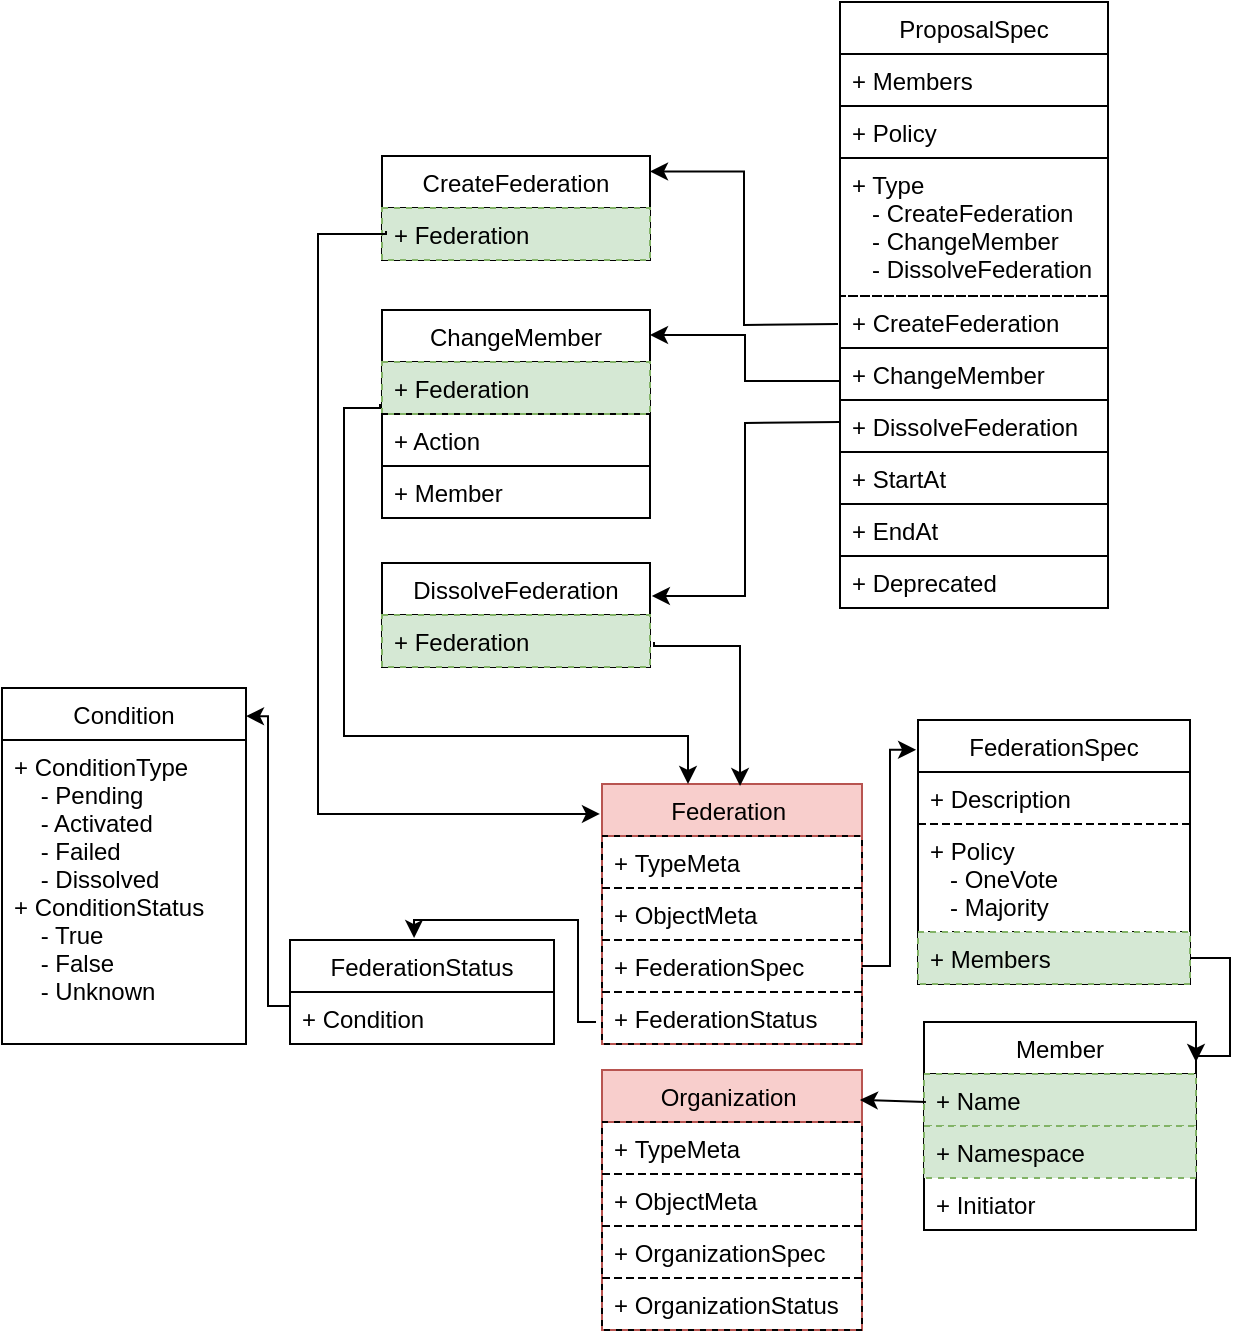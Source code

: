 <mxfile>
    <diagram id="K7MMtwXwDl5NfztKmLhr" name="Page-1">
        <mxGraphModel dx="2566" dy="1141" grid="0" gridSize="10" guides="1" tooltips="1" connect="0" arrows="0" fold="1" page="0" pageScale="1" pageWidth="827" pageHeight="1169" background="none" math="0" shadow="0">
            <root>
                <mxCell id="0"/>
                <mxCell id="1" parent="0"/>
                <mxCell id="13" value="FederationSpec" style="swimlane;fontStyle=0;childLayout=stackLayout;horizontal=1;startSize=26;fillColor=none;horizontalStack=0;resizeParent=1;resizeParentMax=0;resizeLast=0;collapsible=1;marginBottom=0;rounded=0;shadow=0;comic=0;swimlaneLine=1;glass=0;swimlaneFillColor=none;" parent="1" vertex="1">
                    <mxGeometry x="-780" y="109" width="136" height="132" as="geometry">
                        <mxRectangle x="110" y="120" width="90" height="26" as="alternateBounds"/>
                    </mxGeometry>
                </mxCell>
                <mxCell id="KDWJucEkSN8olWHDvFnU-158" value="+ Description" style="text;strokeColor=#000000;fillColor=none;align=left;verticalAlign=top;spacingLeft=4;spacingRight=4;overflow=hidden;rotatable=0;points=[[0,0.5],[1,0.5]];portConstraint=eastwest;rounded=0;dashed=1;glass=0;" parent="13" vertex="1">
                    <mxGeometry y="26" width="136" height="26" as="geometry"/>
                </mxCell>
                <mxCell id="KDWJucEkSN8olWHDvFnU-159" value="+ Policy&#10;   - OneVote&#10;   - Majority" style="text;strokeColor=#000000;fillColor=none;align=left;verticalAlign=top;spacingLeft=4;spacingRight=4;overflow=hidden;rotatable=0;points=[[0,0.5],[1,0.5]];portConstraint=eastwest;rounded=0;dashed=1;glass=0;" parent="13" vertex="1">
                    <mxGeometry y="52" width="136" height="54" as="geometry"/>
                </mxCell>
                <mxCell id="25" value="+ Members" style="text;strokeColor=#82b366;fillColor=#d5e8d4;align=left;verticalAlign=top;spacingLeft=4;spacingRight=4;overflow=hidden;rotatable=0;points=[[0,0.5],[1,0.5]];portConstraint=eastwest;rounded=0;dashed=1;glass=0;" parent="13" vertex="1">
                    <mxGeometry y="106" width="136" height="26" as="geometry"/>
                </mxCell>
                <mxCell id="46" value="ProposalSpec" style="swimlane;fontStyle=0;childLayout=stackLayout;horizontal=1;startSize=26;fillColor=none;horizontalStack=0;resizeParent=1;resizeParentMax=0;resizeLast=0;collapsible=1;marginBottom=0;rounded=0;shadow=0;comic=0;swimlaneLine=1;glass=0;swimlaneFillColor=none;" parent="1" vertex="1">
                    <mxGeometry x="-819" y="-250" width="134" height="303" as="geometry">
                        <mxRectangle x="110" y="120" width="90" height="26" as="alternateBounds"/>
                    </mxGeometry>
                </mxCell>
                <mxCell id="xBcwDLasngzOUOtFRYR--68" value="+ Members" style="text;strokeColor=#000000;fillColor=none;align=left;verticalAlign=top;spacingLeft=4;spacingRight=4;overflow=hidden;rotatable=0;points=[[0,0.5],[1,0.5]];portConstraint=eastwest;rounded=0;dashed=1;glass=0;" parent="46" vertex="1">
                    <mxGeometry y="26" width="134" height="26" as="geometry"/>
                </mxCell>
                <mxCell id="xBcwDLasngzOUOtFRYR--67" value="+ Policy" style="text;strokeColor=#000000;fillColor=none;align=left;verticalAlign=top;spacingLeft=4;spacingRight=4;overflow=hidden;rotatable=0;points=[[0,0.5],[1,0.5]];portConstraint=eastwest;rounded=0;dashed=1;glass=0;" parent="46" vertex="1">
                    <mxGeometry y="52" width="134" height="26" as="geometry"/>
                </mxCell>
                <mxCell id="50" value="+ Type&#10;   - CreateFederation&#10;   - ChangeMember&#10;   - DissolveFederation" style="text;strokeColor=#000000;fillColor=none;align=left;verticalAlign=top;spacingLeft=4;spacingRight=4;overflow=hidden;rotatable=0;points=[[0,0.5],[1,0.5]];portConstraint=eastwest;rounded=0;dashed=1;glass=0;" parent="46" vertex="1">
                    <mxGeometry y="78" width="134" height="69" as="geometry"/>
                </mxCell>
                <mxCell id="KDWJucEkSN8olWHDvFnU-233" value="+ CreateFederation&#10;" style="text;strokeColor=#000000;fillColor=none;align=left;verticalAlign=top;spacingLeft=4;spacingRight=4;overflow=hidden;rotatable=0;points=[[0,0.5],[1,0.5]];portConstraint=eastwest;rounded=0;dashed=1;glass=0;" parent="46" vertex="1">
                    <mxGeometry y="147" width="134" height="26" as="geometry"/>
                </mxCell>
                <mxCell id="51" value="+ ChangeMember&#10;" style="text;strokeColor=#000000;fillColor=none;align=left;verticalAlign=top;spacingLeft=4;spacingRight=4;overflow=hidden;rotatable=0;points=[[0,0.5],[1,0.5]];portConstraint=eastwest;rounded=0;dashed=1;glass=0;" parent="46" vertex="1">
                    <mxGeometry y="173" width="134" height="26" as="geometry"/>
                </mxCell>
                <mxCell id="KDWJucEkSN8olWHDvFnU-186" value="+ DissolveFederation" style="text;strokeColor=#000000;fillColor=none;align=left;verticalAlign=top;spacingLeft=4;spacingRight=4;overflow=hidden;rotatable=0;points=[[0,0.5],[1,0.5]];portConstraint=eastwest;rounded=0;dashed=1;glass=0;" parent="46" vertex="1">
                    <mxGeometry y="199" width="134" height="26" as="geometry"/>
                </mxCell>
                <mxCell id="KDWJucEkSN8olWHDvFnU-97" value="+ StartAt &#10;" style="text;strokeColor=#000000;fillColor=none;align=left;verticalAlign=top;spacingLeft=4;spacingRight=4;overflow=hidden;rotatable=0;points=[[0,0.5],[1,0.5]];portConstraint=eastwest;rounded=0;dashed=1;glass=0;" parent="46" vertex="1">
                    <mxGeometry y="225" width="134" height="26" as="geometry"/>
                </mxCell>
                <mxCell id="KDWJucEkSN8olWHDvFnU-190" value="+ EndAt&#10;" style="text;strokeColor=#000000;fillColor=none;align=left;verticalAlign=top;spacingLeft=4;spacingRight=4;overflow=hidden;rotatable=0;points=[[0,0.5],[1,0.5]];portConstraint=eastwest;rounded=0;dashed=1;glass=0;" parent="46" vertex="1">
                    <mxGeometry y="251" width="134" height="26" as="geometry"/>
                </mxCell>
                <mxCell id="KDWJucEkSN8olWHDvFnU-192" value="+ Deprecated" style="text;strokeColor=#000000;fillColor=none;align=left;verticalAlign=top;spacingLeft=4;spacingRight=4;overflow=hidden;rotatable=0;points=[[0,0.5],[1,0.5]];portConstraint=eastwest;rounded=0;dashed=1;glass=0;" parent="46" vertex="1">
                    <mxGeometry y="277" width="134" height="26" as="geometry"/>
                </mxCell>
                <mxCell id="58" value="Federation " style="swimlane;fontStyle=0;childLayout=stackLayout;horizontal=1;startSize=26;fillColor=#f8cecc;horizontalStack=0;resizeParent=1;resizeParentMax=0;resizeLast=0;collapsible=1;marginBottom=0;rounded=0;shadow=0;comic=0;swimlaneLine=1;glass=0;swimlaneFillColor=none;strokeColor=#b85450;" parent="1" vertex="1">
                    <mxGeometry x="-938" y="141" width="130" height="130" as="geometry">
                        <mxRectangle x="110" y="120" width="90" height="26" as="alternateBounds"/>
                    </mxGeometry>
                </mxCell>
                <mxCell id="59" value="+ TypeMeta" style="text;strokeColor=#000000;fillColor=none;align=left;verticalAlign=top;spacingLeft=4;spacingRight=4;overflow=hidden;rotatable=0;points=[[0,0.5],[1,0.5]];portConstraint=eastwest;dashed=1;rounded=0;glass=0;" parent="58" vertex="1">
                    <mxGeometry y="26" width="130" height="26" as="geometry"/>
                </mxCell>
                <mxCell id="60" value="+ ObjectMeta" style="text;strokeColor=#000000;fillColor=none;align=left;verticalAlign=top;spacingLeft=4;spacingRight=4;overflow=hidden;rotatable=0;points=[[0,0.5],[1,0.5]];portConstraint=eastwest;dashed=1;rounded=0;glass=0;" parent="58" vertex="1">
                    <mxGeometry y="52" width="130" height="26" as="geometry"/>
                </mxCell>
                <mxCell id="61" value="+ FederationSpec" style="text;strokeColor=#000000;fillColor=none;align=left;verticalAlign=top;spacingLeft=4;spacingRight=4;overflow=hidden;rotatable=0;points=[[0,0.5],[1,0.5]];portConstraint=eastwest;rounded=0;dashed=1;glass=0;" parent="58" vertex="1">
                    <mxGeometry y="78" width="130" height="26" as="geometry"/>
                </mxCell>
                <mxCell id="62" value="+ FederationStatus" style="text;strokeColor=#000000;fillColor=none;align=left;verticalAlign=top;spacingLeft=4;spacingRight=4;overflow=hidden;rotatable=0;points=[[0,0.5],[1,0.5]];portConstraint=eastwest;rounded=0;dashed=1;glass=0;" parent="58" vertex="1">
                    <mxGeometry y="104" width="130" height="26" as="geometry"/>
                </mxCell>
                <mxCell id="66" value="FederationStatus" style="swimlane;fontStyle=0;childLayout=stackLayout;horizontal=1;startSize=26;fillColor=none;horizontalStack=0;resizeParent=1;resizeParentMax=0;resizeLast=0;collapsible=1;marginBottom=0;rounded=0;shadow=0;comic=0;swimlaneLine=1;glass=0;swimlaneFillColor=none;" parent="1" vertex="1">
                    <mxGeometry x="-1094" y="219" width="132" height="52" as="geometry">
                        <mxRectangle x="110" y="120" width="90" height="26" as="alternateBounds"/>
                    </mxGeometry>
                </mxCell>
                <mxCell id="67" value="+ Condition" style="text;strokeColor=#000000;fillColor=none;align=left;verticalAlign=top;spacingLeft=4;spacingRight=4;overflow=hidden;rotatable=0;points=[[0,0.5],[1,0.5]];portConstraint=eastwest;dashed=1;rounded=0;glass=0;" parent="66" vertex="1">
                    <mxGeometry y="26" width="132" height="26" as="geometry"/>
                </mxCell>
                <mxCell id="KDWJucEkSN8olWHDvFnU-101" value="Organization " style="swimlane;fontStyle=0;childLayout=stackLayout;horizontal=1;startSize=26;fillColor=#f8cecc;horizontalStack=0;resizeParent=1;resizeParentMax=0;resizeLast=0;collapsible=1;marginBottom=0;rounded=0;shadow=0;comic=0;swimlaneLine=1;glass=0;swimlaneFillColor=none;strokeColor=#b85450;" parent="1" vertex="1">
                    <mxGeometry x="-938" y="284" width="130" height="130" as="geometry">
                        <mxRectangle x="110" y="120" width="90" height="26" as="alternateBounds"/>
                    </mxGeometry>
                </mxCell>
                <mxCell id="KDWJucEkSN8olWHDvFnU-102" value="+ TypeMeta" style="text;strokeColor=#000000;fillColor=none;align=left;verticalAlign=top;spacingLeft=4;spacingRight=4;overflow=hidden;rotatable=0;points=[[0,0.5],[1,0.5]];portConstraint=eastwest;dashed=1;rounded=0;glass=0;" parent="KDWJucEkSN8olWHDvFnU-101" vertex="1">
                    <mxGeometry y="26" width="130" height="26" as="geometry"/>
                </mxCell>
                <mxCell id="KDWJucEkSN8olWHDvFnU-103" value="+ ObjectMeta" style="text;strokeColor=#000000;fillColor=none;align=left;verticalAlign=top;spacingLeft=4;spacingRight=4;overflow=hidden;rotatable=0;points=[[0,0.5],[1,0.5]];portConstraint=eastwest;dashed=1;rounded=0;glass=0;" parent="KDWJucEkSN8olWHDvFnU-101" vertex="1">
                    <mxGeometry y="52" width="130" height="26" as="geometry"/>
                </mxCell>
                <mxCell id="KDWJucEkSN8olWHDvFnU-104" value="+ OrganizationSpec" style="text;strokeColor=#000000;fillColor=none;align=left;verticalAlign=top;spacingLeft=4;spacingRight=4;overflow=hidden;rotatable=0;points=[[0,0.5],[1,0.5]];portConstraint=eastwest;rounded=0;dashed=1;glass=0;" parent="KDWJucEkSN8olWHDvFnU-101" vertex="1">
                    <mxGeometry y="78" width="130" height="26" as="geometry"/>
                </mxCell>
                <mxCell id="KDWJucEkSN8olWHDvFnU-105" value="+ OrganizationStatus" style="text;strokeColor=#000000;fillColor=none;align=left;verticalAlign=top;spacingLeft=4;spacingRight=4;overflow=hidden;rotatable=0;points=[[0,0.5],[1,0.5]];portConstraint=eastwest;rounded=0;dashed=1;glass=0;" parent="KDWJucEkSN8olWHDvFnU-101" vertex="1">
                    <mxGeometry y="104" width="130" height="26" as="geometry"/>
                </mxCell>
                <mxCell id="KDWJucEkSN8olWHDvFnU-226" value="CreateFederation" style="swimlane;fontStyle=0;childLayout=stackLayout;horizontal=1;startSize=26;fillColor=none;horizontalStack=0;resizeParent=1;resizeParentMax=0;resizeLast=0;collapsible=1;marginBottom=0;rounded=0;shadow=0;comic=0;swimlaneLine=1;glass=0;swimlaneFillColor=none;" parent="1" vertex="1">
                    <mxGeometry x="-1048" y="-173" width="134" height="52" as="geometry">
                        <mxRectangle x="110" y="120" width="90" height="26" as="alternateBounds"/>
                    </mxGeometry>
                </mxCell>
                <mxCell id="KDWJucEkSN8olWHDvFnU-229" value="+ Federation" style="text;strokeColor=#82b366;fillColor=#d5e8d4;align=left;verticalAlign=top;spacingLeft=4;spacingRight=4;overflow=hidden;rotatable=0;points=[[0,0.5],[1,0.5]];portConstraint=eastwest;rounded=0;dashed=1;glass=0;" parent="KDWJucEkSN8olWHDvFnU-226" vertex="1">
                    <mxGeometry y="26" width="134" height="26" as="geometry"/>
                </mxCell>
                <mxCell id="KDWJucEkSN8olWHDvFnU-236" value="ChangeMember" style="swimlane;fontStyle=0;childLayout=stackLayout;horizontal=1;startSize=26;fillColor=none;horizontalStack=0;resizeParent=1;resizeParentMax=0;resizeLast=0;collapsible=1;marginBottom=0;rounded=0;shadow=0;comic=0;swimlaneLine=1;glass=0;swimlaneFillColor=none;" parent="1" vertex="1">
                    <mxGeometry x="-1048" y="-96" width="134" height="104" as="geometry">
                        <mxRectangle x="110" y="120" width="90" height="26" as="alternateBounds"/>
                    </mxGeometry>
                </mxCell>
                <mxCell id="KDWJucEkSN8olWHDvFnU-237" value="+ Federation" style="text;strokeColor=#82b366;fillColor=#d5e8d4;align=left;verticalAlign=top;spacingLeft=4;spacingRight=4;overflow=hidden;rotatable=0;points=[[0,0.5],[1,0.5]];portConstraint=eastwest;rounded=0;dashed=1;glass=0;" parent="KDWJucEkSN8olWHDvFnU-236" vertex="1">
                    <mxGeometry y="26" width="134" height="26" as="geometry"/>
                </mxCell>
                <mxCell id="KDWJucEkSN8olWHDvFnU-238" value="+ Action &#10;" style="text;strokeColor=#000000;fillColor=none;align=left;verticalAlign=top;spacingLeft=4;spacingRight=4;overflow=hidden;rotatable=0;points=[[0,0.5],[1,0.5]];portConstraint=eastwest;rounded=0;dashed=1;glass=0;" parent="KDWJucEkSN8olWHDvFnU-236" vertex="1">
                    <mxGeometry y="52" width="134" height="26" as="geometry"/>
                </mxCell>
                <mxCell id="KDWJucEkSN8olWHDvFnU-239" value="+ Member" style="text;strokeColor=#000000;fillColor=none;align=left;verticalAlign=top;spacingLeft=4;spacingRight=4;overflow=hidden;rotatable=0;points=[[0,0.5],[1,0.5]];portConstraint=eastwest;rounded=0;dashed=1;glass=0;" parent="KDWJucEkSN8olWHDvFnU-236" vertex="1">
                    <mxGeometry y="78" width="134" height="26" as="geometry"/>
                </mxCell>
                <mxCell id="KDWJucEkSN8olWHDvFnU-242" value="DissolveFederation" style="swimlane;fontStyle=0;childLayout=stackLayout;horizontal=1;startSize=26;fillColor=none;horizontalStack=0;resizeParent=1;resizeParentMax=0;resizeLast=0;collapsible=1;marginBottom=0;rounded=0;shadow=0;comic=0;swimlaneLine=1;glass=0;swimlaneFillColor=none;" parent="1" vertex="1">
                    <mxGeometry x="-1048" y="30.5" width="134" height="52" as="geometry">
                        <mxRectangle x="110" y="120" width="90" height="26" as="alternateBounds"/>
                    </mxGeometry>
                </mxCell>
                <mxCell id="KDWJucEkSN8olWHDvFnU-243" value="+ Federation" style="text;strokeColor=#82b366;fillColor=#d5e8d4;align=left;verticalAlign=top;spacingLeft=4;spacingRight=4;overflow=hidden;rotatable=0;points=[[0,0.5],[1,0.5]];portConstraint=eastwest;rounded=0;dashed=1;glass=0;" parent="KDWJucEkSN8olWHDvFnU-242" vertex="1">
                    <mxGeometry y="26" width="134" height="26" as="geometry"/>
                </mxCell>
                <mxCell id="KDWJucEkSN8olWHDvFnU-253" style="edgeStyle=orthogonalEdgeStyle;rounded=0;orthogonalLoop=1;jettySize=auto;html=1;entryX=1;entryY=0.192;entryDx=0;entryDy=0;entryPerimeter=0;" parent="1" source="25" target="68" edge="1">
                    <mxGeometry relative="1" as="geometry">
                        <Array as="points">
                            <mxPoint x="-624" y="228"/>
                            <mxPoint x="-624" y="277"/>
                        </Array>
                    </mxGeometry>
                </mxCell>
                <mxCell id="-aO0HeFxuFXKlExwXgox-67" value="Condition" style="swimlane;fontStyle=0;childLayout=stackLayout;horizontal=1;startSize=26;fillColor=none;horizontalStack=0;resizeParent=1;resizeParentMax=0;resizeLast=0;collapsible=1;marginBottom=0;rounded=0;shadow=0;comic=0;swimlaneLine=1;glass=0;swimlaneFillColor=none;" parent="1" vertex="1">
                    <mxGeometry x="-1238" y="93" width="122" height="178" as="geometry">
                        <mxRectangle x="110" y="120" width="90" height="26" as="alternateBounds"/>
                    </mxGeometry>
                </mxCell>
                <mxCell id="-aO0HeFxuFXKlExwXgox-68" value="+ ConditionType&#10;    - Pending&#10;    - Activated&#10;    - Failed &#10;    - Dissolved&#10;+ ConditionStatus&#10;    - True&#10;    - False&#10;    - Unknown" style="text;strokeColor=#000000;fillColor=none;align=left;verticalAlign=top;spacingLeft=4;spacingRight=4;overflow=hidden;rotatable=0;points=[[0,0.5],[1,0.5]];portConstraint=eastwest;dashed=1;rounded=0;glass=0;" parent="-aO0HeFxuFXKlExwXgox-67" vertex="1">
                    <mxGeometry y="26" width="122" height="152" as="geometry"/>
                </mxCell>
                <mxCell id="JA708I5HQVqm8P09V9eA-67" value="" style="endArrow=classic;html=1;rounded=0;exitX=0.015;exitY=0.442;exitDx=0;exitDy=0;exitPerimeter=0;entryX=-0.008;entryY=0.115;entryDx=0;entryDy=0;entryPerimeter=0;edgeStyle=orthogonalEdgeStyle;" parent="1" source="KDWJucEkSN8olWHDvFnU-229" target="58" edge="1">
                    <mxGeometry width="50" height="50" relative="1" as="geometry">
                        <mxPoint x="-1095" y="-137" as="sourcePoint"/>
                        <mxPoint x="-1159" y="-192" as="targetPoint"/>
                        <Array as="points">
                            <mxPoint x="-1080" y="-134"/>
                            <mxPoint x="-1080" y="156"/>
                        </Array>
                    </mxGeometry>
                </mxCell>
                <mxCell id="JA708I5HQVqm8P09V9eA-70" value="" style="endArrow=classic;html=1;rounded=0;edgeStyle=orthogonalEdgeStyle;" parent="1" edge="1">
                    <mxGeometry width="50" height="50" relative="1" as="geometry">
                        <mxPoint x="-1049" y="-49" as="sourcePoint"/>
                        <mxPoint x="-895" y="141" as="targetPoint"/>
                        <Array as="points">
                            <mxPoint x="-1067" y="-47"/>
                            <mxPoint x="-1067" y="117"/>
                            <mxPoint x="-895" y="117"/>
                        </Array>
                    </mxGeometry>
                </mxCell>
                <mxCell id="JA708I5HQVqm8P09V9eA-71" value="" style="endArrow=classic;html=1;rounded=0;edgeStyle=orthogonalEdgeStyle;entryX=0.531;entryY=0.008;entryDx=0;entryDy=0;entryPerimeter=0;" parent="1" target="58" edge="1">
                    <mxGeometry width="50" height="50" relative="1" as="geometry">
                        <mxPoint x="-912" y="70" as="sourcePoint"/>
                        <mxPoint x="-758" y="260" as="targetPoint"/>
                        <Array as="points">
                            <mxPoint x="-912" y="72"/>
                            <mxPoint x="-869" y="72"/>
                        </Array>
                    </mxGeometry>
                </mxCell>
                <mxCell id="JA708I5HQVqm8P09V9eA-72" value="" style="endArrow=classic;html=1;rounded=0;entryX=0.47;entryY=-0.019;entryDx=0;entryDy=0;entryPerimeter=0;exitX=-0.023;exitY=0.577;exitDx=0;exitDy=0;exitPerimeter=0;edgeStyle=orthogonalEdgeStyle;" parent="1" source="62" target="66" edge="1">
                    <mxGeometry width="50" height="50" relative="1" as="geometry">
                        <mxPoint x="-937" y="300" as="sourcePoint"/>
                        <mxPoint x="-887" y="250" as="targetPoint"/>
                    </mxGeometry>
                </mxCell>
                <mxCell id="JA708I5HQVqm8P09V9eA-73" value="" style="endArrow=classic;html=1;rounded=0;entryX=-0.007;entryY=0.113;entryDx=0;entryDy=0;entryPerimeter=0;edgeStyle=orthogonalEdgeStyle;" parent="1" source="61" target="13" edge="1">
                    <mxGeometry width="50" height="50" relative="1" as="geometry">
                        <mxPoint x="-930.99" y="270.002" as="sourcePoint"/>
                        <mxPoint x="-1021.96" y="228.012" as="targetPoint"/>
                    </mxGeometry>
                </mxCell>
                <mxCell id="JA708I5HQVqm8P09V9eA-75" value="" style="endArrow=classic;html=1;rounded=0;entryX=1;entryY=0.149;entryDx=0;entryDy=0;entryPerimeter=0;edgeStyle=orthogonalEdgeStyle;" parent="1" target="KDWJucEkSN8olWHDvFnU-226" edge="1">
                    <mxGeometry width="50" height="50" relative="1" as="geometry">
                        <mxPoint x="-820" y="-89" as="sourcePoint"/>
                        <mxPoint x="-556" y="-215" as="targetPoint"/>
                    </mxGeometry>
                </mxCell>
                <mxCell id="JA708I5HQVqm8P09V9eA-76" value="" style="endArrow=classic;html=1;rounded=0;exitX=0;exitY=0.635;exitDx=0;exitDy=0;exitPerimeter=0;entryX=1;entryY=0.12;entryDx=0;entryDy=0;entryPerimeter=0;edgeStyle=orthogonalEdgeStyle;" parent="1" source="51" target="KDWJucEkSN8olWHDvFnU-236" edge="1">
                    <mxGeometry width="50" height="50" relative="1" as="geometry">
                        <mxPoint x="-853" y="-76.012" as="sourcePoint"/>
                        <mxPoint x="-916.01" y="-168.004" as="targetPoint"/>
                    </mxGeometry>
                </mxCell>
                <mxCell id="JA708I5HQVqm8P09V9eA-78" value="" style="endArrow=classic;html=1;rounded=0;exitX=0;exitY=0.269;exitDx=0;exitDy=0;exitPerimeter=0;entryX=1;entryY=0.079;entryDx=0;entryDy=0;entryPerimeter=0;edgeStyle=orthogonalEdgeStyle;" parent="1" source="67" target="-aO0HeFxuFXKlExwXgox-67" edge="1">
                    <mxGeometry width="50" height="50" relative="1" as="geometry">
                        <mxPoint x="-1185" y="-10" as="sourcePoint"/>
                        <mxPoint x="-1135" y="-60" as="targetPoint"/>
                    </mxGeometry>
                </mxCell>
                <mxCell id="xBcwDLasngzOUOtFRYR--69" value="" style="endArrow=classic;html=1;rounded=0;exitX=0;exitY=0.635;exitDx=0;exitDy=0;exitPerimeter=0;entryX=1.007;entryY=0.317;entryDx=0;entryDy=0;entryPerimeter=0;edgeStyle=orthogonalEdgeStyle;" parent="1" target="KDWJucEkSN8olWHDvFnU-242" edge="1">
                    <mxGeometry width="50" height="50" relative="1" as="geometry">
                        <mxPoint x="-819" y="-39.97" as="sourcePoint"/>
                        <mxPoint x="-914" y="-63.0" as="targetPoint"/>
                    </mxGeometry>
                </mxCell>
                <mxCell id="68" value="Member" style="swimlane;fontStyle=0;childLayout=stackLayout;horizontal=1;startSize=26;fillColor=none;horizontalStack=0;resizeParent=1;resizeParentMax=0;resizeLast=0;collapsible=1;marginBottom=0;rounded=0;shadow=0;comic=0;swimlaneLine=1;glass=0;swimlaneFillColor=none;" vertex="1" parent="1">
                    <mxGeometry x="-777" y="260" width="136" height="104" as="geometry">
                        <mxRectangle x="110" y="120" width="90" height="26" as="alternateBounds"/>
                    </mxGeometry>
                </mxCell>
                <mxCell id="69" value="+ Name" style="text;strokeColor=#82b366;fillColor=#d5e8d4;align=left;verticalAlign=top;spacingLeft=4;spacingRight=4;overflow=hidden;rotatable=0;points=[[0,0.5],[1,0.5]];portConstraint=eastwest;rounded=0;dashed=1;glass=0;" vertex="1" parent="68">
                    <mxGeometry y="26" width="136" height="26" as="geometry"/>
                </mxCell>
                <mxCell id="71" value="+ Namespace" style="text;strokeColor=#82b366;fillColor=#d5e8d4;align=left;verticalAlign=top;spacingLeft=4;spacingRight=4;overflow=hidden;rotatable=0;points=[[0,0.5],[1,0.5]];portConstraint=eastwest;rounded=0;dashed=1;glass=0;" vertex="1" parent="68">
                    <mxGeometry y="52" width="136" height="26" as="geometry"/>
                </mxCell>
                <mxCell id="72" value="+ Initiator" style="text;align=left;verticalAlign=top;spacingLeft=4;spacingRight=4;overflow=hidden;rotatable=0;points=[[0,0.5],[1,0.5]];portConstraint=eastwest;rounded=0;dashed=1;glass=0;" vertex="1" parent="68">
                    <mxGeometry y="78" width="136" height="26" as="geometry"/>
                </mxCell>
                <mxCell id="73" value="" style="endArrow=classic;html=1;exitX=0.007;exitY=0.538;exitDx=0;exitDy=0;exitPerimeter=0;entryX=0.992;entryY=0.115;entryDx=0;entryDy=0;entryPerimeter=0;" edge="1" parent="1" source="69" target="KDWJucEkSN8olWHDvFnU-101">
                    <mxGeometry width="50" height="50" relative="1" as="geometry">
                        <mxPoint x="-1029" y="378" as="sourcePoint"/>
                        <mxPoint x="-979" y="328" as="targetPoint"/>
                    </mxGeometry>
                </mxCell>
            </root>
        </mxGraphModel>
    </diagram>
</mxfile>